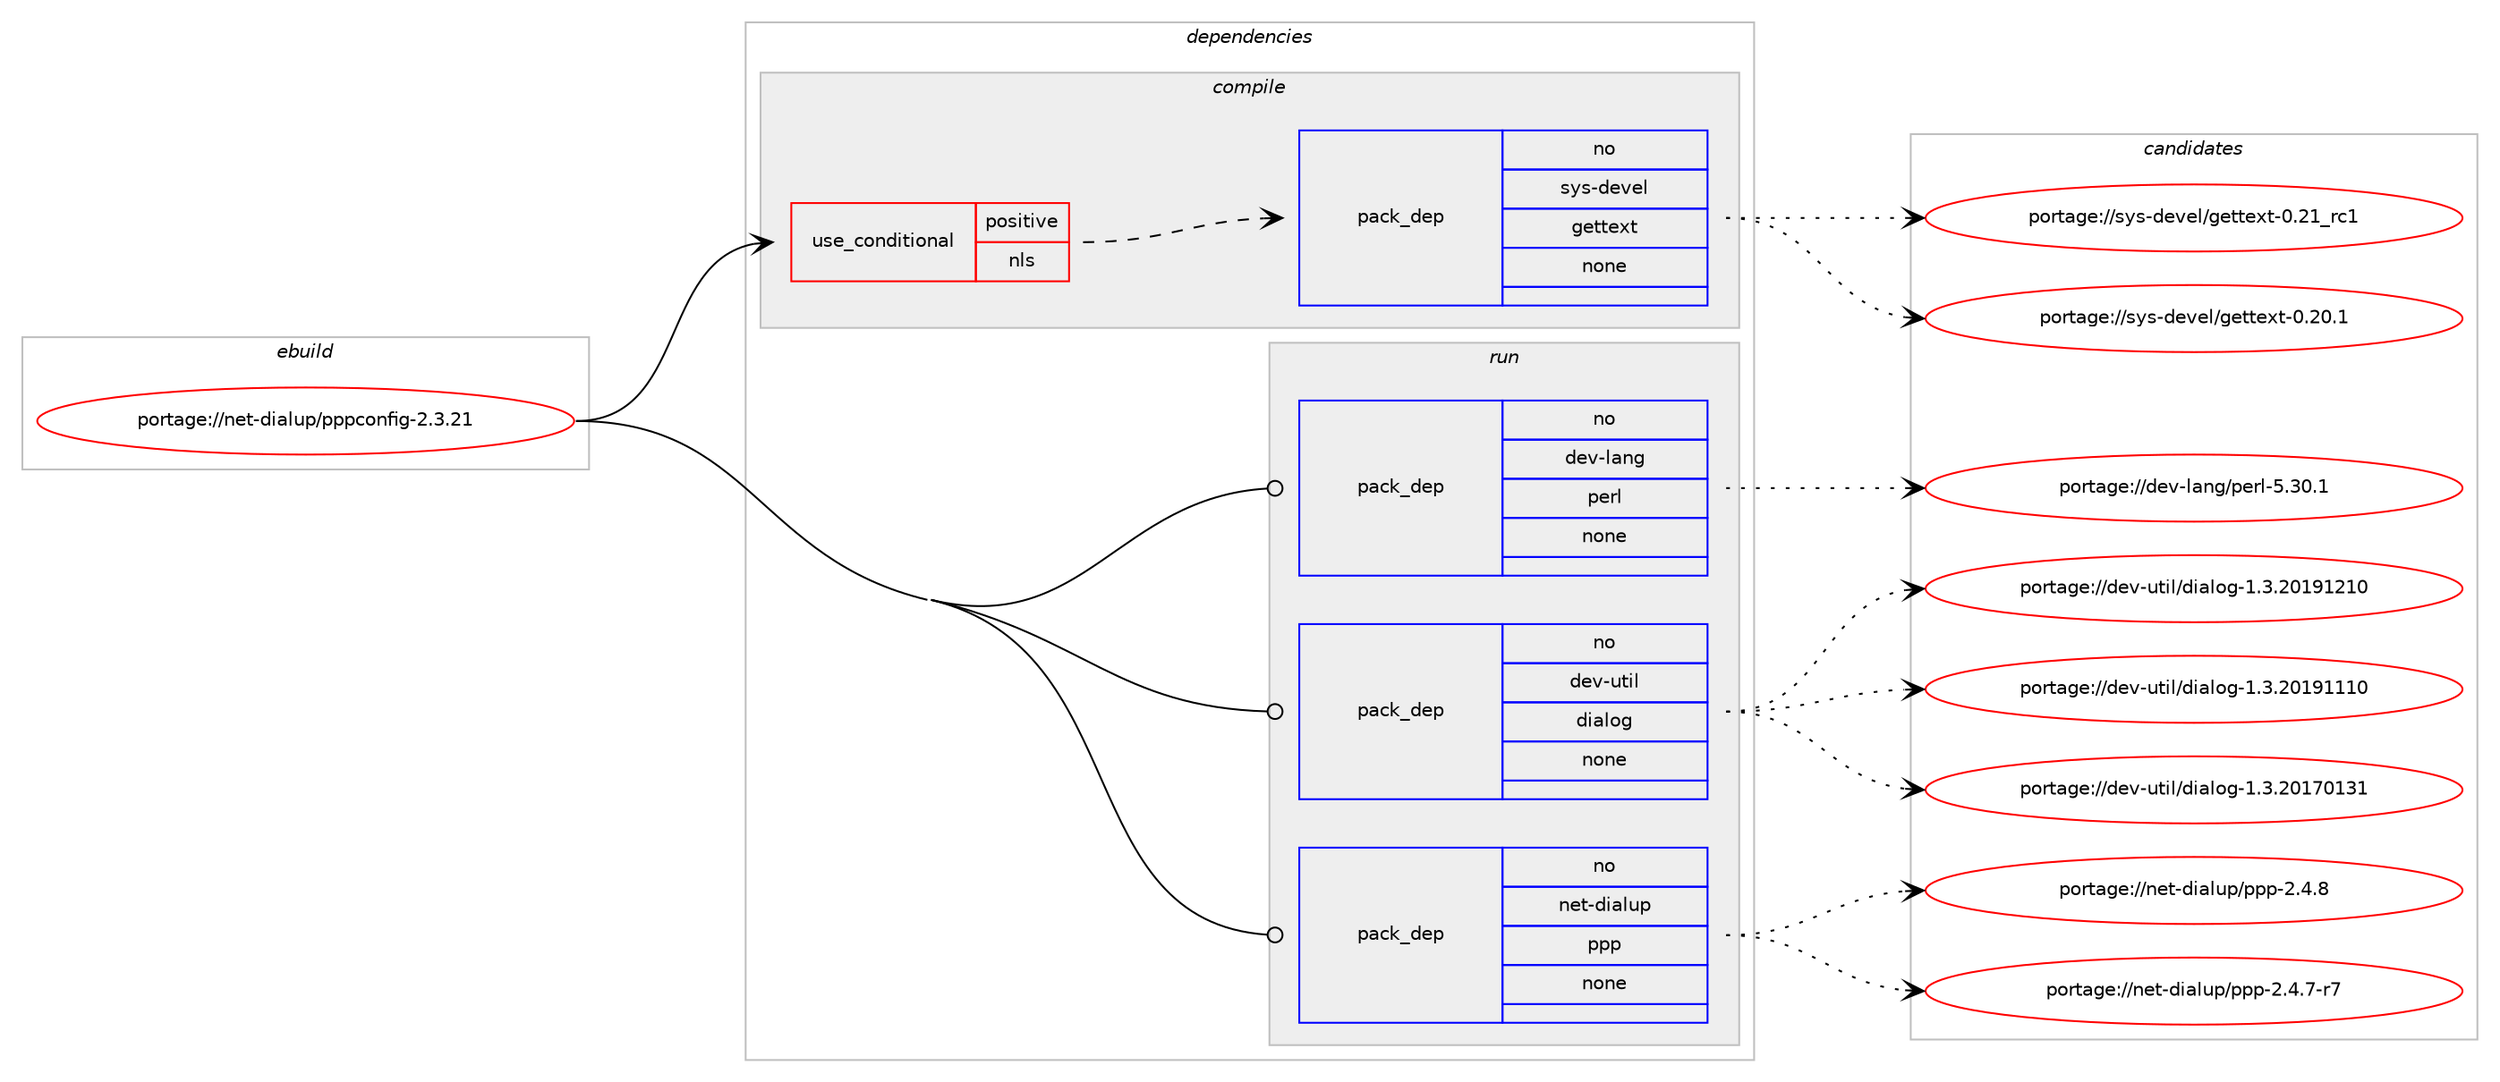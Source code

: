 digraph prolog {

# *************
# Graph options
# *************

newrank=true;
concentrate=true;
compound=true;
graph [rankdir=LR,fontname=Helvetica,fontsize=10,ranksep=1.5];#, ranksep=2.5, nodesep=0.2];
edge  [arrowhead=vee];
node  [fontname=Helvetica,fontsize=10];

# **********
# The ebuild
# **********

subgraph cluster_leftcol {
color=gray;
rank=same;
label=<<i>ebuild</i>>;
id [label="portage://net-dialup/pppconfig-2.3.21", color=red, width=4, href="../net-dialup/pppconfig-2.3.21.svg"];
}

# ****************
# The dependencies
# ****************

subgraph cluster_midcol {
color=gray;
label=<<i>dependencies</i>>;
subgraph cluster_compile {
fillcolor="#eeeeee";
style=filled;
label=<<i>compile</i>>;
subgraph cond13040 {
dependency64113 [label=<<TABLE BORDER="0" CELLBORDER="1" CELLSPACING="0" CELLPADDING="4"><TR><TD ROWSPAN="3" CELLPADDING="10">use_conditional</TD></TR><TR><TD>positive</TD></TR><TR><TD>nls</TD></TR></TABLE>>, shape=none, color=red];
subgraph pack49832 {
dependency64114 [label=<<TABLE BORDER="0" CELLBORDER="1" CELLSPACING="0" CELLPADDING="4" WIDTH="220"><TR><TD ROWSPAN="6" CELLPADDING="30">pack_dep</TD></TR><TR><TD WIDTH="110">no</TD></TR><TR><TD>sys-devel</TD></TR><TR><TD>gettext</TD></TR><TR><TD>none</TD></TR><TR><TD></TD></TR></TABLE>>, shape=none, color=blue];
}
dependency64113:e -> dependency64114:w [weight=20,style="dashed",arrowhead="vee"];
}
id:e -> dependency64113:w [weight=20,style="solid",arrowhead="vee"];
}
subgraph cluster_compileandrun {
fillcolor="#eeeeee";
style=filled;
label=<<i>compile and run</i>>;
}
subgraph cluster_run {
fillcolor="#eeeeee";
style=filled;
label=<<i>run</i>>;
subgraph pack49833 {
dependency64115 [label=<<TABLE BORDER="0" CELLBORDER="1" CELLSPACING="0" CELLPADDING="4" WIDTH="220"><TR><TD ROWSPAN="6" CELLPADDING="30">pack_dep</TD></TR><TR><TD WIDTH="110">no</TD></TR><TR><TD>dev-lang</TD></TR><TR><TD>perl</TD></TR><TR><TD>none</TD></TR><TR><TD></TD></TR></TABLE>>, shape=none, color=blue];
}
id:e -> dependency64115:w [weight=20,style="solid",arrowhead="odot"];
subgraph pack49834 {
dependency64116 [label=<<TABLE BORDER="0" CELLBORDER="1" CELLSPACING="0" CELLPADDING="4" WIDTH="220"><TR><TD ROWSPAN="6" CELLPADDING="30">pack_dep</TD></TR><TR><TD WIDTH="110">no</TD></TR><TR><TD>dev-util</TD></TR><TR><TD>dialog</TD></TR><TR><TD>none</TD></TR><TR><TD></TD></TR></TABLE>>, shape=none, color=blue];
}
id:e -> dependency64116:w [weight=20,style="solid",arrowhead="odot"];
subgraph pack49835 {
dependency64117 [label=<<TABLE BORDER="0" CELLBORDER="1" CELLSPACING="0" CELLPADDING="4" WIDTH="220"><TR><TD ROWSPAN="6" CELLPADDING="30">pack_dep</TD></TR><TR><TD WIDTH="110">no</TD></TR><TR><TD>net-dialup</TD></TR><TR><TD>ppp</TD></TR><TR><TD>none</TD></TR><TR><TD></TD></TR></TABLE>>, shape=none, color=blue];
}
id:e -> dependency64117:w [weight=20,style="solid",arrowhead="odot"];
}
}

# **************
# The candidates
# **************

subgraph cluster_choices {
rank=same;
color=gray;
label=<<i>candidates</i>>;

subgraph choice49832 {
color=black;
nodesep=1;
choice11512111545100101118101108471031011161161011201164548465049951149949 [label="portage://sys-devel/gettext-0.21_rc1", color=red, width=4,href="../sys-devel/gettext-0.21_rc1.svg"];
choice115121115451001011181011084710310111611610112011645484650484649 [label="portage://sys-devel/gettext-0.20.1", color=red, width=4,href="../sys-devel/gettext-0.20.1.svg"];
dependency64114:e -> choice11512111545100101118101108471031011161161011201164548465049951149949:w [style=dotted,weight="100"];
dependency64114:e -> choice115121115451001011181011084710310111611610112011645484650484649:w [style=dotted,weight="100"];
}
subgraph choice49833 {
color=black;
nodesep=1;
choice10010111845108971101034711210111410845534651484649 [label="portage://dev-lang/perl-5.30.1", color=red, width=4,href="../dev-lang/perl-5.30.1.svg"];
dependency64115:e -> choice10010111845108971101034711210111410845534651484649:w [style=dotted,weight="100"];
}
subgraph choice49834 {
color=black;
nodesep=1;
choice10010111845117116105108471001059710811110345494651465048495749504948 [label="portage://dev-util/dialog-1.3.20191210", color=red, width=4,href="../dev-util/dialog-1.3.20191210.svg"];
choice10010111845117116105108471001059710811110345494651465048495749494948 [label="portage://dev-util/dialog-1.3.20191110", color=red, width=4,href="../dev-util/dialog-1.3.20191110.svg"];
choice10010111845117116105108471001059710811110345494651465048495548495149 [label="portage://dev-util/dialog-1.3.20170131", color=red, width=4,href="../dev-util/dialog-1.3.20170131.svg"];
dependency64116:e -> choice10010111845117116105108471001059710811110345494651465048495749504948:w [style=dotted,weight="100"];
dependency64116:e -> choice10010111845117116105108471001059710811110345494651465048495749494948:w [style=dotted,weight="100"];
dependency64116:e -> choice10010111845117116105108471001059710811110345494651465048495548495149:w [style=dotted,weight="100"];
}
subgraph choice49835 {
color=black;
nodesep=1;
choice110101116451001059710811711247112112112455046524656 [label="portage://net-dialup/ppp-2.4.8", color=red, width=4,href="../net-dialup/ppp-2.4.8.svg"];
choice1101011164510010597108117112471121121124550465246554511455 [label="portage://net-dialup/ppp-2.4.7-r7", color=red, width=4,href="../net-dialup/ppp-2.4.7-r7.svg"];
dependency64117:e -> choice110101116451001059710811711247112112112455046524656:w [style=dotted,weight="100"];
dependency64117:e -> choice1101011164510010597108117112471121121124550465246554511455:w [style=dotted,weight="100"];
}
}

}
